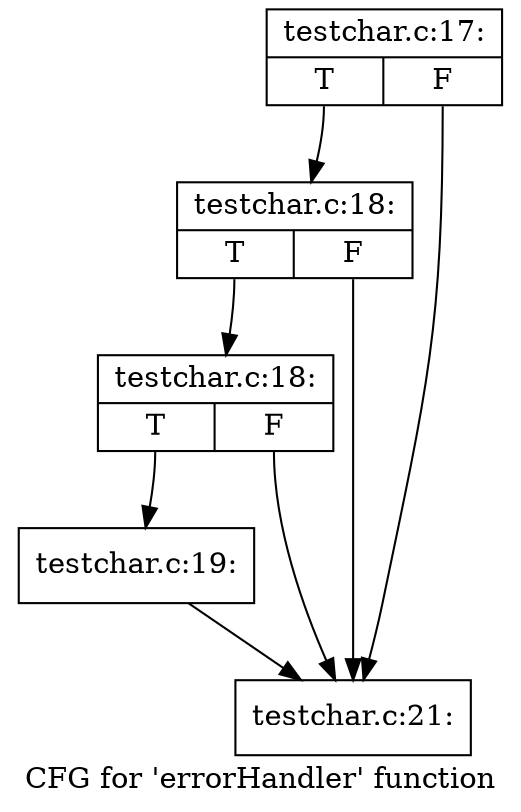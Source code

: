 digraph "CFG for 'errorHandler' function" {
	label="CFG for 'errorHandler' function";

	Node0x3890cf0 [shape=record,label="{testchar.c:17:|{<s0>T|<s1>F}}"];
	Node0x3890cf0:s0 -> Node0x3894db0;
	Node0x3890cf0:s1 -> Node0x3894ce0;
	Node0x3894db0 [shape=record,label="{testchar.c:18:|{<s0>T|<s1>F}}"];
	Node0x3894db0:s0 -> Node0x3894d30;
	Node0x3894db0:s1 -> Node0x3894ce0;
	Node0x3894d30 [shape=record,label="{testchar.c:18:|{<s0>T|<s1>F}}"];
	Node0x3894d30:s0 -> Node0x3894c90;
	Node0x3894d30:s1 -> Node0x3894ce0;
	Node0x3894c90 [shape=record,label="{testchar.c:19:}"];
	Node0x3894c90 -> Node0x3894ce0;
	Node0x3894ce0 [shape=record,label="{testchar.c:21:}"];
}
